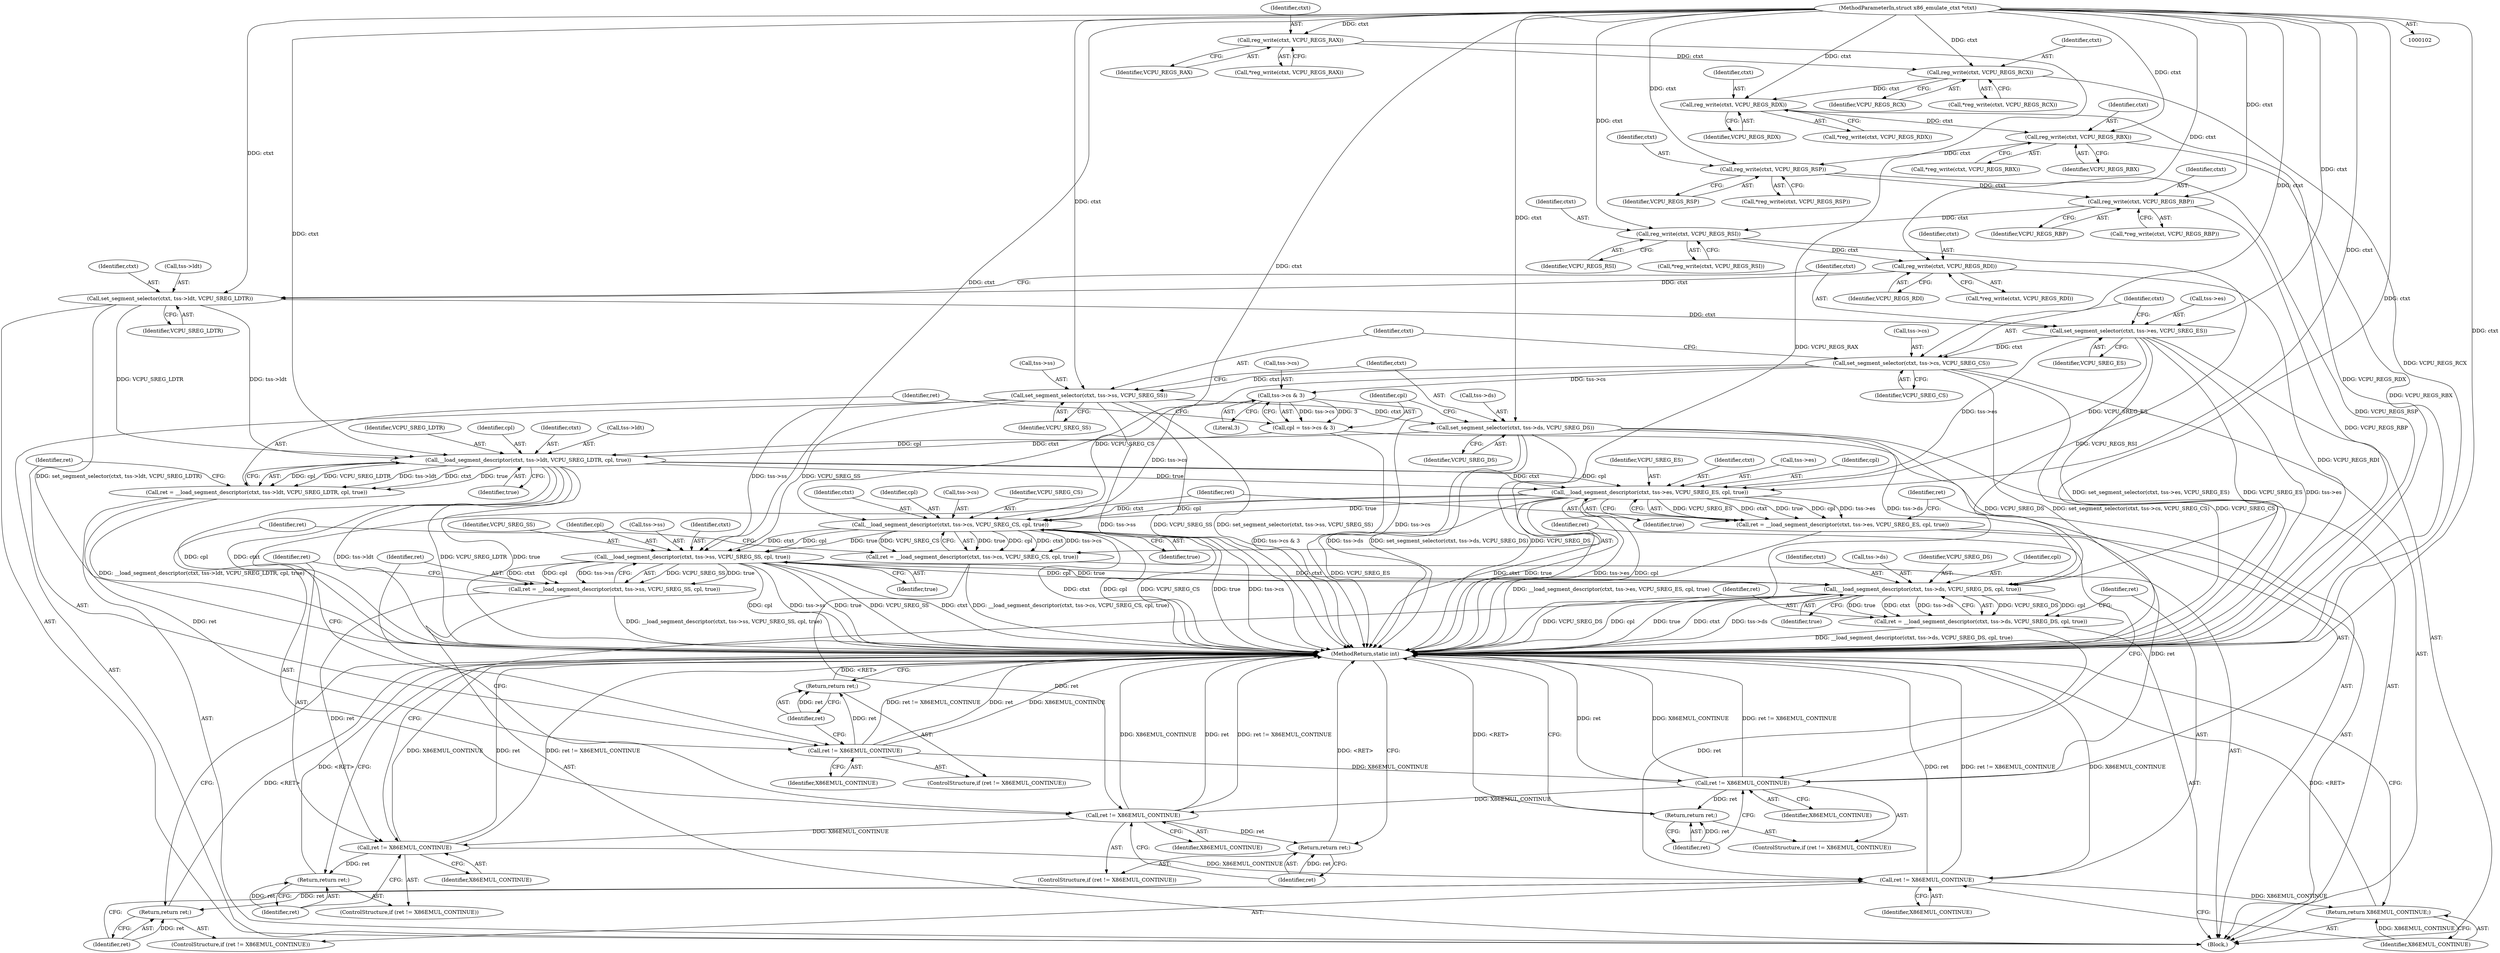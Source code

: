 digraph "1_linux_d1442d85cc30ea75f7d399474ca738e0bc96f715_4@API" {
"1000134" [label="(Call,reg_write(ctxt, VCPU_REGS_RCX))"];
"1000126" [label="(Call,reg_write(ctxt, VCPU_REGS_RAX))"];
"1000103" [label="(MethodParameterIn,struct x86_emulate_ctxt *ctxt)"];
"1000142" [label="(Call,reg_write(ctxt, VCPU_REGS_RDX))"];
"1000150" [label="(Call,reg_write(ctxt, VCPU_REGS_RBX))"];
"1000158" [label="(Call,reg_write(ctxt, VCPU_REGS_RSP))"];
"1000166" [label="(Call,reg_write(ctxt, VCPU_REGS_RBP))"];
"1000174" [label="(Call,reg_write(ctxt, VCPU_REGS_RSI))"];
"1000182" [label="(Call,reg_write(ctxt, VCPU_REGS_RDI))"];
"1000188" [label="(Call,set_segment_selector(ctxt, tss->ldt, VCPU_SREG_LDTR))"];
"1000194" [label="(Call,set_segment_selector(ctxt, tss->es, VCPU_SREG_ES))"];
"1000200" [label="(Call,set_segment_selector(ctxt, tss->cs, VCPU_SREG_CS))"];
"1000206" [label="(Call,set_segment_selector(ctxt, tss->ss, VCPU_SREG_SS))"];
"1000212" [label="(Call,set_segment_selector(ctxt, tss->ds, VCPU_SREG_DS))"];
"1000227" [label="(Call,__load_segment_descriptor(ctxt, tss->ldt, VCPU_SREG_LDTR, cpl, true))"];
"1000225" [label="(Call,ret = __load_segment_descriptor(ctxt, tss->ldt, VCPU_SREG_LDTR, cpl, true))"];
"1000236" [label="(Call,ret != X86EMUL_CONTINUE)"];
"1000239" [label="(Return,return ret;)"];
"1000252" [label="(Call,ret != X86EMUL_CONTINUE)"];
"1000255" [label="(Return,return ret;)"];
"1000268" [label="(Call,ret != X86EMUL_CONTINUE)"];
"1000271" [label="(Return,return ret;)"];
"1000284" [label="(Call,ret != X86EMUL_CONTINUE)"];
"1000287" [label="(Return,return ret;)"];
"1000300" [label="(Call,ret != X86EMUL_CONTINUE)"];
"1000303" [label="(Return,return ret;)"];
"1000305" [label="(Return,return X86EMUL_CONTINUE;)"];
"1000243" [label="(Call,__load_segment_descriptor(ctxt, tss->es, VCPU_SREG_ES, cpl, true))"];
"1000241" [label="(Call,ret = __load_segment_descriptor(ctxt, tss->es, VCPU_SREG_ES, cpl, true))"];
"1000259" [label="(Call,__load_segment_descriptor(ctxt, tss->cs, VCPU_SREG_CS, cpl, true))"];
"1000257" [label="(Call,ret = __load_segment_descriptor(ctxt, tss->cs, VCPU_SREG_CS, cpl, true))"];
"1000275" [label="(Call,__load_segment_descriptor(ctxt, tss->ss, VCPU_SREG_SS, cpl, true))"];
"1000273" [label="(Call,ret = __load_segment_descriptor(ctxt, tss->ss, VCPU_SREG_SS, cpl, true))"];
"1000291" [label="(Call,__load_segment_descriptor(ctxt, tss->ds, VCPU_SREG_DS, cpl, true))"];
"1000289" [label="(Call,ret = __load_segment_descriptor(ctxt, tss->ds, VCPU_SREG_DS, cpl, true))"];
"1000220" [label="(Call,tss->cs & 3)"];
"1000218" [label="(Call,cpl = tss->cs & 3)"];
"1000219" [label="(Identifier,cpl)"];
"1000253" [label="(Identifier,ret)"];
"1000264" [label="(Identifier,VCPU_SREG_CS)"];
"1000211" [label="(Identifier,VCPU_SREG_SS)"];
"1000251" [label="(ControlStructure,if (ret != X86EMUL_CONTINUE))"];
"1000243" [label="(Call,__load_segment_descriptor(ctxt, tss->es, VCPU_SREG_ES, cpl, true))"];
"1000293" [label="(Call,tss->ds)"];
"1000202" [label="(Call,tss->cs)"];
"1000160" [label="(Identifier,VCPU_REGS_RSP)"];
"1000208" [label="(Call,tss->ss)"];
"1000298" [label="(Identifier,true)"];
"1000105" [label="(Block,)"];
"1000167" [label="(Identifier,ctxt)"];
"1000201" [label="(Identifier,ctxt)"];
"1000224" [label="(Literal,3)"];
"1000134" [label="(Call,reg_write(ctxt, VCPU_REGS_RCX))"];
"1000296" [label="(Identifier,VCPU_SREG_DS)"];
"1000289" [label="(Call,ret = __load_segment_descriptor(ctxt, tss->ds, VCPU_SREG_DS, cpl, true))"];
"1000270" [label="(Identifier,X86EMUL_CONTINUE)"];
"1000126" [label="(Call,reg_write(ctxt, VCPU_REGS_RAX))"];
"1000174" [label="(Call,reg_write(ctxt, VCPU_REGS_RSI))"];
"1000302" [label="(Identifier,X86EMUL_CONTINUE)"];
"1000284" [label="(Call,ret != X86EMUL_CONTINUE)"];
"1000128" [label="(Identifier,VCPU_REGS_RAX)"];
"1000272" [label="(Identifier,ret)"];
"1000225" [label="(Call,ret = __load_segment_descriptor(ctxt, tss->ldt, VCPU_SREG_LDTR, cpl, true))"];
"1000285" [label="(Identifier,ret)"];
"1000257" [label="(Call,ret = __load_segment_descriptor(ctxt, tss->cs, VCPU_SREG_CS, cpl, true))"];
"1000250" [label="(Identifier,true)"];
"1000195" [label="(Identifier,ctxt)"];
"1000290" [label="(Identifier,ret)"];
"1000151" [label="(Identifier,ctxt)"];
"1000306" [label="(Identifier,X86EMUL_CONTINUE)"];
"1000193" [label="(Identifier,VCPU_SREG_LDTR)"];
"1000142" [label="(Call,reg_write(ctxt, VCPU_REGS_RDX))"];
"1000291" [label="(Call,__load_segment_descriptor(ctxt, tss->ds, VCPU_SREG_DS, cpl, true))"];
"1000269" [label="(Identifier,ret)"];
"1000297" [label="(Identifier,cpl)"];
"1000149" [label="(Call,*reg_write(ctxt, VCPU_REGS_RBX))"];
"1000235" [label="(ControlStructure,if (ret != X86EMUL_CONTINUE))"];
"1000212" [label="(Call,set_segment_selector(ctxt, tss->ds, VCPU_SREG_DS))"];
"1000125" [label="(Call,*reg_write(ctxt, VCPU_REGS_RAX))"];
"1000283" [label="(ControlStructure,if (ret != X86EMUL_CONTINUE))"];
"1000288" [label="(Identifier,ret)"];
"1000276" [label="(Identifier,ctxt)"];
"1000173" [label="(Call,*reg_write(ctxt, VCPU_REGS_RSI))"];
"1000206" [label="(Call,set_segment_selector(ctxt, tss->ss, VCPU_SREG_SS))"];
"1000226" [label="(Identifier,ret)"];
"1000280" [label="(Identifier,VCPU_SREG_SS)"];
"1000176" [label="(Identifier,VCPU_REGS_RSI)"];
"1000301" [label="(Identifier,ret)"];
"1000287" [label="(Return,return ret;)"];
"1000166" [label="(Call,reg_write(ctxt, VCPU_REGS_RBP))"];
"1000248" [label="(Identifier,VCPU_SREG_ES)"];
"1000136" [label="(Identifier,VCPU_REGS_RCX)"];
"1000299" [label="(ControlStructure,if (ret != X86EMUL_CONTINUE))"];
"1000133" [label="(Call,*reg_write(ctxt, VCPU_REGS_RCX))"];
"1000184" [label="(Identifier,VCPU_REGS_RDI)"];
"1000275" [label="(Call,__load_segment_descriptor(ctxt, tss->ss, VCPU_SREG_SS, cpl, true))"];
"1000259" [label="(Call,__load_segment_descriptor(ctxt, tss->cs, VCPU_SREG_CS, cpl, true))"];
"1000205" [label="(Identifier,VCPU_SREG_CS)"];
"1000305" [label="(Return,return X86EMUL_CONTINUE;)"];
"1000194" [label="(Call,set_segment_selector(ctxt, tss->es, VCPU_SREG_ES))"];
"1000214" [label="(Call,tss->ds)"];
"1000217" [label="(Identifier,VCPU_SREG_DS)"];
"1000255" [label="(Return,return ret;)"];
"1000183" [label="(Identifier,ctxt)"];
"1000267" [label="(ControlStructure,if (ret != X86EMUL_CONTINUE))"];
"1000274" [label="(Identifier,ret)"];
"1000232" [label="(Identifier,VCPU_SREG_LDTR)"];
"1000271" [label="(Return,return ret;)"];
"1000158" [label="(Call,reg_write(ctxt, VCPU_REGS_RSP))"];
"1000254" [label="(Identifier,X86EMUL_CONTINUE)"];
"1000165" [label="(Call,*reg_write(ctxt, VCPU_REGS_RBP))"];
"1000282" [label="(Identifier,true)"];
"1000286" [label="(Identifier,X86EMUL_CONTINUE)"];
"1000300" [label="(Call,ret != X86EMUL_CONTINUE)"];
"1000307" [label="(MethodReturn,static int)"];
"1000244" [label="(Identifier,ctxt)"];
"1000159" [label="(Identifier,ctxt)"];
"1000266" [label="(Identifier,true)"];
"1000273" [label="(Call,ret = __load_segment_descriptor(ctxt, tss->ss, VCPU_SREG_SS, cpl, true))"];
"1000281" [label="(Identifier,cpl)"];
"1000144" [label="(Identifier,VCPU_REGS_RDX)"];
"1000189" [label="(Identifier,ctxt)"];
"1000240" [label="(Identifier,ret)"];
"1000237" [label="(Identifier,ret)"];
"1000303" [label="(Return,return ret;)"];
"1000260" [label="(Identifier,ctxt)"];
"1000292" [label="(Identifier,ctxt)"];
"1000141" [label="(Call,*reg_write(ctxt, VCPU_REGS_RDX))"];
"1000150" [label="(Call,reg_write(ctxt, VCPU_REGS_RBX))"];
"1000242" [label="(Identifier,ret)"];
"1000252" [label="(Call,ret != X86EMUL_CONTINUE)"];
"1000168" [label="(Identifier,VCPU_REGS_RBP)"];
"1000227" [label="(Call,__load_segment_descriptor(ctxt, tss->ldt, VCPU_SREG_LDTR, cpl, true))"];
"1000190" [label="(Call,tss->ldt)"];
"1000152" [label="(Identifier,VCPU_REGS_RBX)"];
"1000127" [label="(Identifier,ctxt)"];
"1000239" [label="(Return,return ret;)"];
"1000221" [label="(Call,tss->cs)"];
"1000199" [label="(Identifier,VCPU_SREG_ES)"];
"1000218" [label="(Call,cpl = tss->cs & 3)"];
"1000213" [label="(Identifier,ctxt)"];
"1000175" [label="(Identifier,ctxt)"];
"1000200" [label="(Call,set_segment_selector(ctxt, tss->cs, VCPU_SREG_CS))"];
"1000207" [label="(Identifier,ctxt)"];
"1000265" [label="(Identifier,cpl)"];
"1000245" [label="(Call,tss->es)"];
"1000268" [label="(Call,ret != X86EMUL_CONTINUE)"];
"1000258" [label="(Identifier,ret)"];
"1000103" [label="(MethodParameterIn,struct x86_emulate_ctxt *ctxt)"];
"1000143" [label="(Identifier,ctxt)"];
"1000157" [label="(Call,*reg_write(ctxt, VCPU_REGS_RSP))"];
"1000256" [label="(Identifier,ret)"];
"1000241" [label="(Call,ret = __load_segment_descriptor(ctxt, tss->es, VCPU_SREG_ES, cpl, true))"];
"1000220" [label="(Call,tss->cs & 3)"];
"1000236" [label="(Call,ret != X86EMUL_CONTINUE)"];
"1000135" [label="(Identifier,ctxt)"];
"1000181" [label="(Call,*reg_write(ctxt, VCPU_REGS_RDI))"];
"1000233" [label="(Identifier,cpl)"];
"1000228" [label="(Identifier,ctxt)"];
"1000188" [label="(Call,set_segment_selector(ctxt, tss->ldt, VCPU_SREG_LDTR))"];
"1000196" [label="(Call,tss->es)"];
"1000304" [label="(Identifier,ret)"];
"1000238" [label="(Identifier,X86EMUL_CONTINUE)"];
"1000261" [label="(Call,tss->cs)"];
"1000182" [label="(Call,reg_write(ctxt, VCPU_REGS_RDI))"];
"1000234" [label="(Identifier,true)"];
"1000249" [label="(Identifier,cpl)"];
"1000277" [label="(Call,tss->ss)"];
"1000229" [label="(Call,tss->ldt)"];
"1000134" -> "1000133"  [label="AST: "];
"1000134" -> "1000136"  [label="CFG: "];
"1000135" -> "1000134"  [label="AST: "];
"1000136" -> "1000134"  [label="AST: "];
"1000133" -> "1000134"  [label="CFG: "];
"1000134" -> "1000307"  [label="DDG: VCPU_REGS_RCX"];
"1000126" -> "1000134"  [label="DDG: ctxt"];
"1000103" -> "1000134"  [label="DDG: ctxt"];
"1000134" -> "1000142"  [label="DDG: ctxt"];
"1000126" -> "1000125"  [label="AST: "];
"1000126" -> "1000128"  [label="CFG: "];
"1000127" -> "1000126"  [label="AST: "];
"1000128" -> "1000126"  [label="AST: "];
"1000125" -> "1000126"  [label="CFG: "];
"1000126" -> "1000307"  [label="DDG: VCPU_REGS_RAX"];
"1000103" -> "1000126"  [label="DDG: ctxt"];
"1000103" -> "1000102"  [label="AST: "];
"1000103" -> "1000307"  [label="DDG: ctxt"];
"1000103" -> "1000142"  [label="DDG: ctxt"];
"1000103" -> "1000150"  [label="DDG: ctxt"];
"1000103" -> "1000158"  [label="DDG: ctxt"];
"1000103" -> "1000166"  [label="DDG: ctxt"];
"1000103" -> "1000174"  [label="DDG: ctxt"];
"1000103" -> "1000182"  [label="DDG: ctxt"];
"1000103" -> "1000188"  [label="DDG: ctxt"];
"1000103" -> "1000194"  [label="DDG: ctxt"];
"1000103" -> "1000200"  [label="DDG: ctxt"];
"1000103" -> "1000206"  [label="DDG: ctxt"];
"1000103" -> "1000212"  [label="DDG: ctxt"];
"1000103" -> "1000227"  [label="DDG: ctxt"];
"1000103" -> "1000243"  [label="DDG: ctxt"];
"1000103" -> "1000259"  [label="DDG: ctxt"];
"1000103" -> "1000275"  [label="DDG: ctxt"];
"1000103" -> "1000291"  [label="DDG: ctxt"];
"1000142" -> "1000141"  [label="AST: "];
"1000142" -> "1000144"  [label="CFG: "];
"1000143" -> "1000142"  [label="AST: "];
"1000144" -> "1000142"  [label="AST: "];
"1000141" -> "1000142"  [label="CFG: "];
"1000142" -> "1000307"  [label="DDG: VCPU_REGS_RDX"];
"1000142" -> "1000150"  [label="DDG: ctxt"];
"1000150" -> "1000149"  [label="AST: "];
"1000150" -> "1000152"  [label="CFG: "];
"1000151" -> "1000150"  [label="AST: "];
"1000152" -> "1000150"  [label="AST: "];
"1000149" -> "1000150"  [label="CFG: "];
"1000150" -> "1000307"  [label="DDG: VCPU_REGS_RBX"];
"1000150" -> "1000158"  [label="DDG: ctxt"];
"1000158" -> "1000157"  [label="AST: "];
"1000158" -> "1000160"  [label="CFG: "];
"1000159" -> "1000158"  [label="AST: "];
"1000160" -> "1000158"  [label="AST: "];
"1000157" -> "1000158"  [label="CFG: "];
"1000158" -> "1000307"  [label="DDG: VCPU_REGS_RSP"];
"1000158" -> "1000166"  [label="DDG: ctxt"];
"1000166" -> "1000165"  [label="AST: "];
"1000166" -> "1000168"  [label="CFG: "];
"1000167" -> "1000166"  [label="AST: "];
"1000168" -> "1000166"  [label="AST: "];
"1000165" -> "1000166"  [label="CFG: "];
"1000166" -> "1000307"  [label="DDG: VCPU_REGS_RBP"];
"1000166" -> "1000174"  [label="DDG: ctxt"];
"1000174" -> "1000173"  [label="AST: "];
"1000174" -> "1000176"  [label="CFG: "];
"1000175" -> "1000174"  [label="AST: "];
"1000176" -> "1000174"  [label="AST: "];
"1000173" -> "1000174"  [label="CFG: "];
"1000174" -> "1000307"  [label="DDG: VCPU_REGS_RSI"];
"1000174" -> "1000182"  [label="DDG: ctxt"];
"1000182" -> "1000181"  [label="AST: "];
"1000182" -> "1000184"  [label="CFG: "];
"1000183" -> "1000182"  [label="AST: "];
"1000184" -> "1000182"  [label="AST: "];
"1000181" -> "1000182"  [label="CFG: "];
"1000182" -> "1000307"  [label="DDG: VCPU_REGS_RDI"];
"1000182" -> "1000188"  [label="DDG: ctxt"];
"1000188" -> "1000105"  [label="AST: "];
"1000188" -> "1000193"  [label="CFG: "];
"1000189" -> "1000188"  [label="AST: "];
"1000190" -> "1000188"  [label="AST: "];
"1000193" -> "1000188"  [label="AST: "];
"1000195" -> "1000188"  [label="CFG: "];
"1000188" -> "1000307"  [label="DDG: set_segment_selector(ctxt, tss->ldt, VCPU_SREG_LDTR)"];
"1000188" -> "1000194"  [label="DDG: ctxt"];
"1000188" -> "1000227"  [label="DDG: tss->ldt"];
"1000188" -> "1000227"  [label="DDG: VCPU_SREG_LDTR"];
"1000194" -> "1000105"  [label="AST: "];
"1000194" -> "1000199"  [label="CFG: "];
"1000195" -> "1000194"  [label="AST: "];
"1000196" -> "1000194"  [label="AST: "];
"1000199" -> "1000194"  [label="AST: "];
"1000201" -> "1000194"  [label="CFG: "];
"1000194" -> "1000307"  [label="DDG: set_segment_selector(ctxt, tss->es, VCPU_SREG_ES)"];
"1000194" -> "1000307"  [label="DDG: VCPU_SREG_ES"];
"1000194" -> "1000307"  [label="DDG: tss->es"];
"1000194" -> "1000200"  [label="DDG: ctxt"];
"1000194" -> "1000243"  [label="DDG: tss->es"];
"1000194" -> "1000243"  [label="DDG: VCPU_SREG_ES"];
"1000200" -> "1000105"  [label="AST: "];
"1000200" -> "1000205"  [label="CFG: "];
"1000201" -> "1000200"  [label="AST: "];
"1000202" -> "1000200"  [label="AST: "];
"1000205" -> "1000200"  [label="AST: "];
"1000207" -> "1000200"  [label="CFG: "];
"1000200" -> "1000307"  [label="DDG: set_segment_selector(ctxt, tss->cs, VCPU_SREG_CS)"];
"1000200" -> "1000307"  [label="DDG: VCPU_SREG_CS"];
"1000200" -> "1000206"  [label="DDG: ctxt"];
"1000200" -> "1000220"  [label="DDG: tss->cs"];
"1000200" -> "1000259"  [label="DDG: VCPU_SREG_CS"];
"1000206" -> "1000105"  [label="AST: "];
"1000206" -> "1000211"  [label="CFG: "];
"1000207" -> "1000206"  [label="AST: "];
"1000208" -> "1000206"  [label="AST: "];
"1000211" -> "1000206"  [label="AST: "];
"1000213" -> "1000206"  [label="CFG: "];
"1000206" -> "1000307"  [label="DDG: set_segment_selector(ctxt, tss->ss, VCPU_SREG_SS)"];
"1000206" -> "1000307"  [label="DDG: tss->ss"];
"1000206" -> "1000307"  [label="DDG: VCPU_SREG_SS"];
"1000206" -> "1000212"  [label="DDG: ctxt"];
"1000206" -> "1000275"  [label="DDG: tss->ss"];
"1000206" -> "1000275"  [label="DDG: VCPU_SREG_SS"];
"1000212" -> "1000105"  [label="AST: "];
"1000212" -> "1000217"  [label="CFG: "];
"1000213" -> "1000212"  [label="AST: "];
"1000214" -> "1000212"  [label="AST: "];
"1000217" -> "1000212"  [label="AST: "];
"1000219" -> "1000212"  [label="CFG: "];
"1000212" -> "1000307"  [label="DDG: VCPU_SREG_DS"];
"1000212" -> "1000307"  [label="DDG: tss->ds"];
"1000212" -> "1000307"  [label="DDG: set_segment_selector(ctxt, tss->ds, VCPU_SREG_DS)"];
"1000212" -> "1000227"  [label="DDG: ctxt"];
"1000212" -> "1000291"  [label="DDG: tss->ds"];
"1000212" -> "1000291"  [label="DDG: VCPU_SREG_DS"];
"1000227" -> "1000225"  [label="AST: "];
"1000227" -> "1000234"  [label="CFG: "];
"1000228" -> "1000227"  [label="AST: "];
"1000229" -> "1000227"  [label="AST: "];
"1000232" -> "1000227"  [label="AST: "];
"1000233" -> "1000227"  [label="AST: "];
"1000234" -> "1000227"  [label="AST: "];
"1000225" -> "1000227"  [label="CFG: "];
"1000227" -> "1000307"  [label="DDG: cpl"];
"1000227" -> "1000307"  [label="DDG: ctxt"];
"1000227" -> "1000307"  [label="DDG: tss->ldt"];
"1000227" -> "1000307"  [label="DDG: VCPU_SREG_LDTR"];
"1000227" -> "1000307"  [label="DDG: true"];
"1000227" -> "1000225"  [label="DDG: cpl"];
"1000227" -> "1000225"  [label="DDG: VCPU_SREG_LDTR"];
"1000227" -> "1000225"  [label="DDG: tss->ldt"];
"1000227" -> "1000225"  [label="DDG: ctxt"];
"1000227" -> "1000225"  [label="DDG: true"];
"1000218" -> "1000227"  [label="DDG: cpl"];
"1000227" -> "1000243"  [label="DDG: ctxt"];
"1000227" -> "1000243"  [label="DDG: cpl"];
"1000227" -> "1000243"  [label="DDG: true"];
"1000225" -> "1000105"  [label="AST: "];
"1000226" -> "1000225"  [label="AST: "];
"1000237" -> "1000225"  [label="CFG: "];
"1000225" -> "1000307"  [label="DDG: __load_segment_descriptor(ctxt, tss->ldt, VCPU_SREG_LDTR, cpl, true)"];
"1000225" -> "1000236"  [label="DDG: ret"];
"1000236" -> "1000235"  [label="AST: "];
"1000236" -> "1000238"  [label="CFG: "];
"1000237" -> "1000236"  [label="AST: "];
"1000238" -> "1000236"  [label="AST: "];
"1000240" -> "1000236"  [label="CFG: "];
"1000242" -> "1000236"  [label="CFG: "];
"1000236" -> "1000307"  [label="DDG: ret"];
"1000236" -> "1000307"  [label="DDG: ret != X86EMUL_CONTINUE"];
"1000236" -> "1000307"  [label="DDG: X86EMUL_CONTINUE"];
"1000236" -> "1000239"  [label="DDG: ret"];
"1000236" -> "1000252"  [label="DDG: X86EMUL_CONTINUE"];
"1000239" -> "1000235"  [label="AST: "];
"1000239" -> "1000240"  [label="CFG: "];
"1000240" -> "1000239"  [label="AST: "];
"1000307" -> "1000239"  [label="CFG: "];
"1000239" -> "1000307"  [label="DDG: <RET>"];
"1000240" -> "1000239"  [label="DDG: ret"];
"1000252" -> "1000251"  [label="AST: "];
"1000252" -> "1000254"  [label="CFG: "];
"1000253" -> "1000252"  [label="AST: "];
"1000254" -> "1000252"  [label="AST: "];
"1000256" -> "1000252"  [label="CFG: "];
"1000258" -> "1000252"  [label="CFG: "];
"1000252" -> "1000307"  [label="DDG: ret"];
"1000252" -> "1000307"  [label="DDG: X86EMUL_CONTINUE"];
"1000252" -> "1000307"  [label="DDG: ret != X86EMUL_CONTINUE"];
"1000241" -> "1000252"  [label="DDG: ret"];
"1000252" -> "1000255"  [label="DDG: ret"];
"1000252" -> "1000268"  [label="DDG: X86EMUL_CONTINUE"];
"1000255" -> "1000251"  [label="AST: "];
"1000255" -> "1000256"  [label="CFG: "];
"1000256" -> "1000255"  [label="AST: "];
"1000307" -> "1000255"  [label="CFG: "];
"1000255" -> "1000307"  [label="DDG: <RET>"];
"1000256" -> "1000255"  [label="DDG: ret"];
"1000268" -> "1000267"  [label="AST: "];
"1000268" -> "1000270"  [label="CFG: "];
"1000269" -> "1000268"  [label="AST: "];
"1000270" -> "1000268"  [label="AST: "];
"1000272" -> "1000268"  [label="CFG: "];
"1000274" -> "1000268"  [label="CFG: "];
"1000268" -> "1000307"  [label="DDG: ret"];
"1000268" -> "1000307"  [label="DDG: ret != X86EMUL_CONTINUE"];
"1000268" -> "1000307"  [label="DDG: X86EMUL_CONTINUE"];
"1000257" -> "1000268"  [label="DDG: ret"];
"1000268" -> "1000271"  [label="DDG: ret"];
"1000268" -> "1000284"  [label="DDG: X86EMUL_CONTINUE"];
"1000271" -> "1000267"  [label="AST: "];
"1000271" -> "1000272"  [label="CFG: "];
"1000272" -> "1000271"  [label="AST: "];
"1000307" -> "1000271"  [label="CFG: "];
"1000271" -> "1000307"  [label="DDG: <RET>"];
"1000272" -> "1000271"  [label="DDG: ret"];
"1000284" -> "1000283"  [label="AST: "];
"1000284" -> "1000286"  [label="CFG: "];
"1000285" -> "1000284"  [label="AST: "];
"1000286" -> "1000284"  [label="AST: "];
"1000288" -> "1000284"  [label="CFG: "];
"1000290" -> "1000284"  [label="CFG: "];
"1000284" -> "1000307"  [label="DDG: X86EMUL_CONTINUE"];
"1000284" -> "1000307"  [label="DDG: ret"];
"1000284" -> "1000307"  [label="DDG: ret != X86EMUL_CONTINUE"];
"1000273" -> "1000284"  [label="DDG: ret"];
"1000284" -> "1000287"  [label="DDG: ret"];
"1000284" -> "1000300"  [label="DDG: X86EMUL_CONTINUE"];
"1000287" -> "1000283"  [label="AST: "];
"1000287" -> "1000288"  [label="CFG: "];
"1000288" -> "1000287"  [label="AST: "];
"1000307" -> "1000287"  [label="CFG: "];
"1000287" -> "1000307"  [label="DDG: <RET>"];
"1000288" -> "1000287"  [label="DDG: ret"];
"1000300" -> "1000299"  [label="AST: "];
"1000300" -> "1000302"  [label="CFG: "];
"1000301" -> "1000300"  [label="AST: "];
"1000302" -> "1000300"  [label="AST: "];
"1000304" -> "1000300"  [label="CFG: "];
"1000306" -> "1000300"  [label="CFG: "];
"1000300" -> "1000307"  [label="DDG: X86EMUL_CONTINUE"];
"1000300" -> "1000307"  [label="DDG: ret"];
"1000300" -> "1000307"  [label="DDG: ret != X86EMUL_CONTINUE"];
"1000289" -> "1000300"  [label="DDG: ret"];
"1000300" -> "1000303"  [label="DDG: ret"];
"1000300" -> "1000305"  [label="DDG: X86EMUL_CONTINUE"];
"1000303" -> "1000299"  [label="AST: "];
"1000303" -> "1000304"  [label="CFG: "];
"1000304" -> "1000303"  [label="AST: "];
"1000307" -> "1000303"  [label="CFG: "];
"1000303" -> "1000307"  [label="DDG: <RET>"];
"1000304" -> "1000303"  [label="DDG: ret"];
"1000305" -> "1000105"  [label="AST: "];
"1000305" -> "1000306"  [label="CFG: "];
"1000306" -> "1000305"  [label="AST: "];
"1000307" -> "1000305"  [label="CFG: "];
"1000305" -> "1000307"  [label="DDG: <RET>"];
"1000306" -> "1000305"  [label="DDG: X86EMUL_CONTINUE"];
"1000243" -> "1000241"  [label="AST: "];
"1000243" -> "1000250"  [label="CFG: "];
"1000244" -> "1000243"  [label="AST: "];
"1000245" -> "1000243"  [label="AST: "];
"1000248" -> "1000243"  [label="AST: "];
"1000249" -> "1000243"  [label="AST: "];
"1000250" -> "1000243"  [label="AST: "];
"1000241" -> "1000243"  [label="CFG: "];
"1000243" -> "1000307"  [label="DDG: VCPU_SREG_ES"];
"1000243" -> "1000307"  [label="DDG: ctxt"];
"1000243" -> "1000307"  [label="DDG: true"];
"1000243" -> "1000307"  [label="DDG: tss->es"];
"1000243" -> "1000307"  [label="DDG: cpl"];
"1000243" -> "1000241"  [label="DDG: VCPU_SREG_ES"];
"1000243" -> "1000241"  [label="DDG: ctxt"];
"1000243" -> "1000241"  [label="DDG: true"];
"1000243" -> "1000241"  [label="DDG: cpl"];
"1000243" -> "1000241"  [label="DDG: tss->es"];
"1000243" -> "1000259"  [label="DDG: ctxt"];
"1000243" -> "1000259"  [label="DDG: cpl"];
"1000243" -> "1000259"  [label="DDG: true"];
"1000241" -> "1000105"  [label="AST: "];
"1000242" -> "1000241"  [label="AST: "];
"1000253" -> "1000241"  [label="CFG: "];
"1000241" -> "1000307"  [label="DDG: __load_segment_descriptor(ctxt, tss->es, VCPU_SREG_ES, cpl, true)"];
"1000259" -> "1000257"  [label="AST: "];
"1000259" -> "1000266"  [label="CFG: "];
"1000260" -> "1000259"  [label="AST: "];
"1000261" -> "1000259"  [label="AST: "];
"1000264" -> "1000259"  [label="AST: "];
"1000265" -> "1000259"  [label="AST: "];
"1000266" -> "1000259"  [label="AST: "];
"1000257" -> "1000259"  [label="CFG: "];
"1000259" -> "1000307"  [label="DDG: ctxt"];
"1000259" -> "1000307"  [label="DDG: cpl"];
"1000259" -> "1000307"  [label="DDG: VCPU_SREG_CS"];
"1000259" -> "1000307"  [label="DDG: true"];
"1000259" -> "1000307"  [label="DDG: tss->cs"];
"1000259" -> "1000257"  [label="DDG: true"];
"1000259" -> "1000257"  [label="DDG: cpl"];
"1000259" -> "1000257"  [label="DDG: ctxt"];
"1000259" -> "1000257"  [label="DDG: tss->cs"];
"1000259" -> "1000257"  [label="DDG: VCPU_SREG_CS"];
"1000220" -> "1000259"  [label="DDG: tss->cs"];
"1000259" -> "1000275"  [label="DDG: ctxt"];
"1000259" -> "1000275"  [label="DDG: cpl"];
"1000259" -> "1000275"  [label="DDG: true"];
"1000257" -> "1000105"  [label="AST: "];
"1000258" -> "1000257"  [label="AST: "];
"1000269" -> "1000257"  [label="CFG: "];
"1000257" -> "1000307"  [label="DDG: __load_segment_descriptor(ctxt, tss->cs, VCPU_SREG_CS, cpl, true)"];
"1000275" -> "1000273"  [label="AST: "];
"1000275" -> "1000282"  [label="CFG: "];
"1000276" -> "1000275"  [label="AST: "];
"1000277" -> "1000275"  [label="AST: "];
"1000280" -> "1000275"  [label="AST: "];
"1000281" -> "1000275"  [label="AST: "];
"1000282" -> "1000275"  [label="AST: "];
"1000273" -> "1000275"  [label="CFG: "];
"1000275" -> "1000307"  [label="DDG: true"];
"1000275" -> "1000307"  [label="DDG: VCPU_SREG_SS"];
"1000275" -> "1000307"  [label="DDG: ctxt"];
"1000275" -> "1000307"  [label="DDG: cpl"];
"1000275" -> "1000307"  [label="DDG: tss->ss"];
"1000275" -> "1000273"  [label="DDG: VCPU_SREG_SS"];
"1000275" -> "1000273"  [label="DDG: true"];
"1000275" -> "1000273"  [label="DDG: ctxt"];
"1000275" -> "1000273"  [label="DDG: cpl"];
"1000275" -> "1000273"  [label="DDG: tss->ss"];
"1000275" -> "1000291"  [label="DDG: ctxt"];
"1000275" -> "1000291"  [label="DDG: cpl"];
"1000275" -> "1000291"  [label="DDG: true"];
"1000273" -> "1000105"  [label="AST: "];
"1000274" -> "1000273"  [label="AST: "];
"1000285" -> "1000273"  [label="CFG: "];
"1000273" -> "1000307"  [label="DDG: __load_segment_descriptor(ctxt, tss->ss, VCPU_SREG_SS, cpl, true)"];
"1000291" -> "1000289"  [label="AST: "];
"1000291" -> "1000298"  [label="CFG: "];
"1000292" -> "1000291"  [label="AST: "];
"1000293" -> "1000291"  [label="AST: "];
"1000296" -> "1000291"  [label="AST: "];
"1000297" -> "1000291"  [label="AST: "];
"1000298" -> "1000291"  [label="AST: "];
"1000289" -> "1000291"  [label="CFG: "];
"1000291" -> "1000307"  [label="DDG: true"];
"1000291" -> "1000307"  [label="DDG: ctxt"];
"1000291" -> "1000307"  [label="DDG: tss->ds"];
"1000291" -> "1000307"  [label="DDG: VCPU_SREG_DS"];
"1000291" -> "1000307"  [label="DDG: cpl"];
"1000291" -> "1000289"  [label="DDG: VCPU_SREG_DS"];
"1000291" -> "1000289"  [label="DDG: cpl"];
"1000291" -> "1000289"  [label="DDG: true"];
"1000291" -> "1000289"  [label="DDG: ctxt"];
"1000291" -> "1000289"  [label="DDG: tss->ds"];
"1000289" -> "1000105"  [label="AST: "];
"1000290" -> "1000289"  [label="AST: "];
"1000301" -> "1000289"  [label="CFG: "];
"1000289" -> "1000307"  [label="DDG: __load_segment_descriptor(ctxt, tss->ds, VCPU_SREG_DS, cpl, true)"];
"1000220" -> "1000218"  [label="AST: "];
"1000220" -> "1000224"  [label="CFG: "];
"1000221" -> "1000220"  [label="AST: "];
"1000224" -> "1000220"  [label="AST: "];
"1000218" -> "1000220"  [label="CFG: "];
"1000220" -> "1000307"  [label="DDG: tss->cs"];
"1000220" -> "1000218"  [label="DDG: tss->cs"];
"1000220" -> "1000218"  [label="DDG: 3"];
"1000218" -> "1000105"  [label="AST: "];
"1000219" -> "1000218"  [label="AST: "];
"1000226" -> "1000218"  [label="CFG: "];
"1000218" -> "1000307"  [label="DDG: tss->cs & 3"];
}
